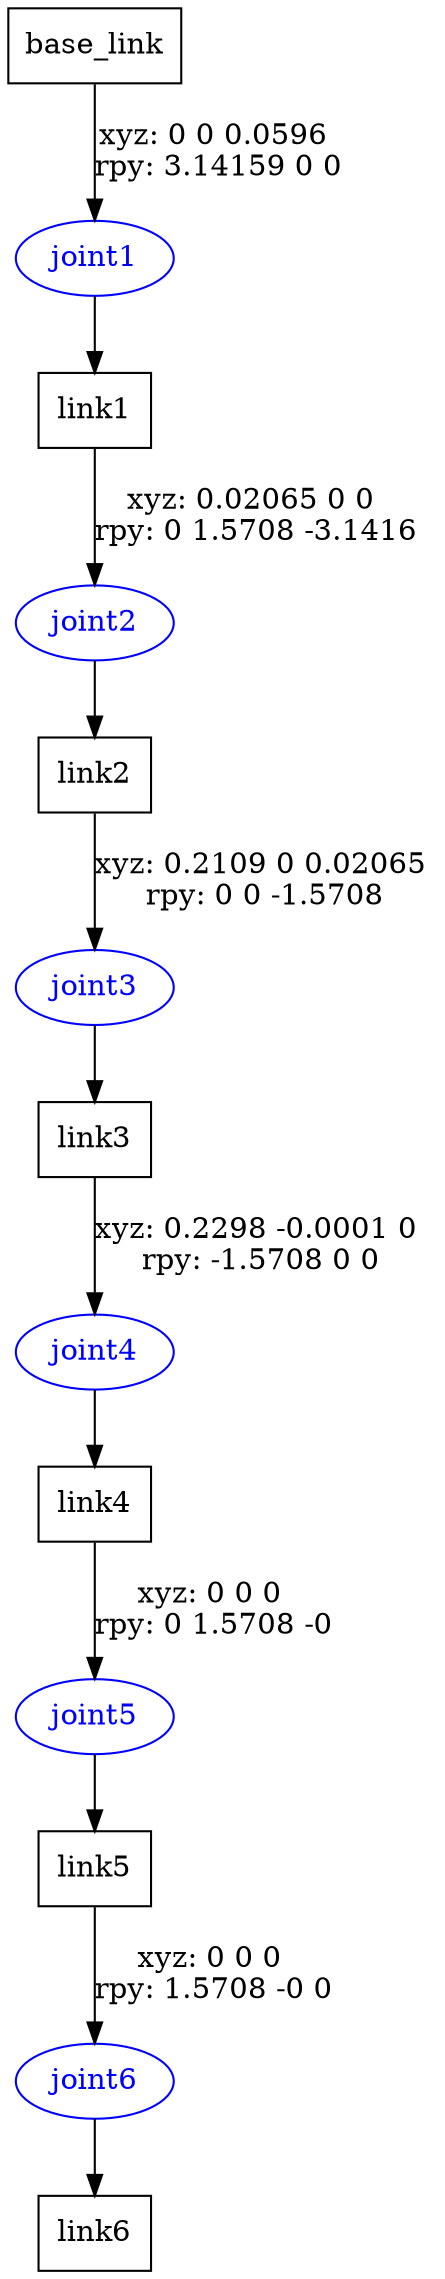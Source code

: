 digraph G {
node [shape=box];
"base_link" [label="base_link"];
"link1" [label="link1"];
"link2" [label="link2"];
"link3" [label="link3"];
"link4" [label="link4"];
"link5" [label="link5"];
"link6" [label="link6"];
node [shape=ellipse, color=blue, fontcolor=blue];
"base_link" -> "joint1" [label="xyz: 0 0 0.0596 \nrpy: 3.14159 0 0"]
"joint1" -> "link1"
"link1" -> "joint2" [label="xyz: 0.02065 0 0 \nrpy: 0 1.5708 -3.1416"]
"joint2" -> "link2"
"link2" -> "joint3" [label="xyz: 0.2109 0 0.02065 \nrpy: 0 0 -1.5708"]
"joint3" -> "link3"
"link3" -> "joint4" [label="xyz: 0.2298 -0.0001 0 \nrpy: -1.5708 0 0"]
"joint4" -> "link4"
"link4" -> "joint5" [label="xyz: 0 0 0 \nrpy: 0 1.5708 -0"]
"joint5" -> "link5"
"link5" -> "joint6" [label="xyz: 0 0 0 \nrpy: 1.5708 -0 0"]
"joint6" -> "link6"
}
